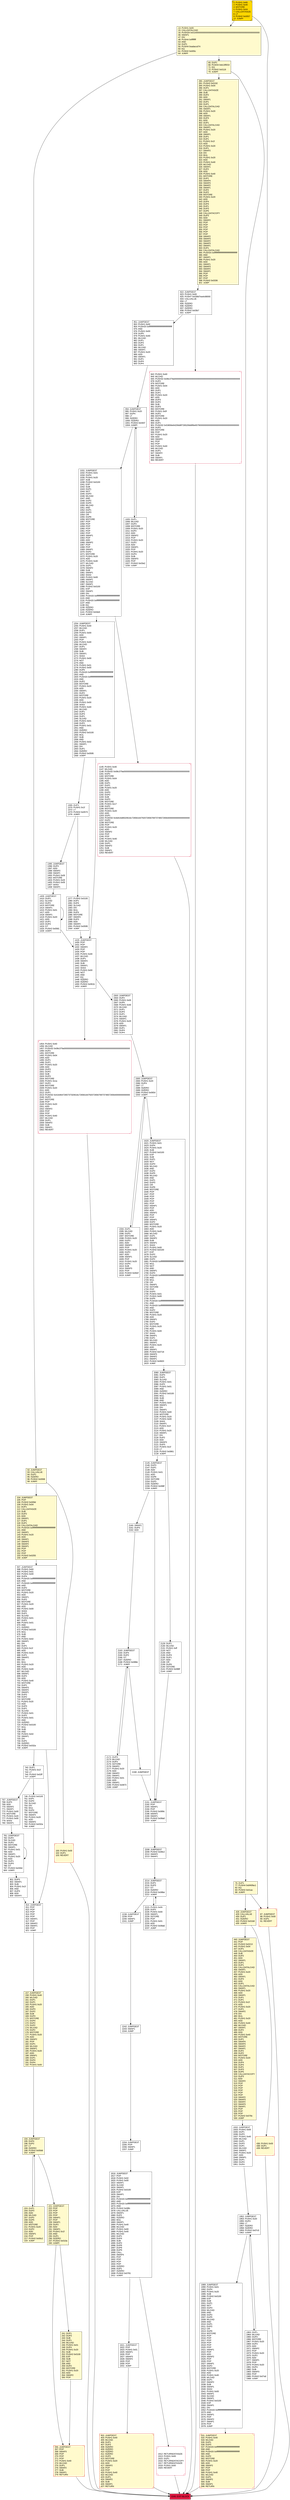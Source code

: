 digraph G {
bgcolor=transparent rankdir=UD;
node [shape=box style=filled color=black fillcolor=white fontname=arial fontcolor=black];
1921 [label="1921: JUMPDEST\l1922: POP\l1923: PUSH1 0x01\l1925: SWAP1\l1926: POP\l1927: SWAP3\l1928: SWAP2\l1929: POP\l1930: POP\l1931: JUMP\l" ];
1952 [label="1952: JUMPDEST\l1953: PUSH1 0x20\l1955: DUP4\l1956: LT\l1957: ISZERO\l1958: ISZERO\l1959: PUSH2 0x07c5\l1962: JUMPI\l" ];
266 [label="266: JUMPDEST\l267: POP\l268: SWAP3\l269: POP\l270: POP\l271: POP\l272: PUSH1 0x40\l274: MLOAD\l275: DUP1\l276: SWAP2\l277: SUB\l278: SWAP1\l279: RETURN\l" fillcolor=lemonchiffon shape=Msquare color=crimson ];
2214 [label="2214: JUMPDEST\l2215: DUP1\l2216: DUP3\l2217: GT\l2218: ISZERO\l2219: PUSH2 0x08be\l2222: JUMPI\l" ];
2223 [label="2223: PUSH1 0x00\l2225: DUP2\l2226: PUSH1 0x00\l2228: SWAP1\l2229: SSTORE\l2230: POP\l2231: PUSH1 0x01\l2233: ADD\l2234: PUSH2 0x08a6\l2237: JUMP\l" ];
436 [label="436: PUSH1 0x00\l438: DUP1\l439: REVERT\l" fillcolor=lemonchiffon shape=Msquare color=crimson ];
822 [label="822: JUMPDEST\l823: PUSH1 0x00\l825: PUSH7 0x038d7ea4c68000\l833: CALLVALUE\l834: LT\l835: ISZERO\l836: ISZERO\l837: ISZERO\l838: PUSH2 0x03b7\l841: JUMPI\l" ];
92 [label="92: JUMPDEST\l93: CALLVALUE\l94: DUP1\l95: ISZERO\l96: PUSH2 0x0068\l99: JUMPI\l" fillcolor=lemonchiffon ];
801 [label="801: DUP3\l802: SWAP1\l803: SUB\l804: PUSH1 0x1f\l806: AND\l807: DUP3\l808: ADD\l809: SWAP2\l" ];
781 [label="781: JUMPDEST\l782: DUP2\l783: SLOAD\l784: DUP2\l785: MSTORE\l786: SWAP1\l787: PUSH1 0x01\l789: ADD\l790: SWAP1\l791: PUSH1 0x20\l793: ADD\l794: DUP1\l795: DUP4\l796: GT\l797: PUSH2 0x030d\l800: JUMPI\l" ];
2080 [label="2080: JUMPDEST\l2081: DUP3\l2082: DUP1\l2083: SLOAD\l2084: PUSH1 0x01\l2086: DUP2\l2087: PUSH1 0x01\l2089: AND\l2090: ISZERO\l2091: PUSH2 0x0100\l2094: MUL\l2095: SUB\l2096: AND\l2097: PUSH1 0x02\l2099: SWAP1\l2100: DIV\l2101: SWAP1\l2102: PUSH1 0x00\l2104: MSTORE\l2105: PUSH1 0x20\l2107: PUSH1 0x00\l2109: SHA3\l2110: SWAP1\l2111: PUSH1 0x1f\l2113: ADD\l2114: PUSH1 0x20\l2116: SWAP1\l2117: DIV\l2118: DUP2\l2119: ADD\l2120: SWAP3\l2121: DUP3\l2122: PUSH1 0x1f\l2124: LT\l2125: PUSH2 0x0861\l2128: JUMPI\l" ];
748 [label="748: PUSH2 0x0100\l751: DUP1\l752: DUP4\l753: SLOAD\l754: DIV\l755: MUL\l756: DUP4\l757: MSTORE\l758: SWAP2\l759: PUSH1 0x20\l761: ADD\l762: SWAP2\l763: PUSH2 0x032a\l766: JUMP\l" ];
2163 [label="2163: JUMPDEST\l2164: DUP3\l2165: DUP2\l2166: GT\l2167: ISZERO\l2168: PUSH2 0x088e\l2171: JUMPI\l" ];
65 [label="65: DUP1\l66: PUSH4 0xb13f5f19\l71: EQ\l72: PUSH2 0x0118\l75: JUMPI\l" fillcolor=lemonchiffon ];
951 [label="951: JUMPDEST\l952: PUSH1 0x00\l954: PUSH20 0xffffffffffffffffffffffffffffffffffffffff\l975: AND\l976: PUSH1 0x00\l978: DUP5\l979: PUSH1 0x40\l981: MLOAD\l982: DUP1\l983: DUP3\l984: DUP1\l985: MLOAD\l986: SWAP1\l987: PUSH1 0x20\l989: ADD\l990: SWAP1\l991: DUP1\l992: DUP4\l993: DUP4\l" ];
1583 [label="1583: JUMPDEST\l1584: PUSH1 0x20\l1586: DUP4\l1587: LT\l1588: ISZERO\l1589: ISZERO\l1590: PUSH2 0x0654\l1593: JUMPI\l" ];
2129 [label="2129: DUP1\l2130: MLOAD\l2131: PUSH1 0xff\l2133: NOT\l2134: AND\l2135: DUP4\l2136: DUP1\l2137: ADD\l2138: OR\l2139: DUP6\l2140: SSTORE\l2141: PUSH2 0x088f\l2144: JUMP\l" ];
157 [label="157: JUMPDEST\l158: PUSH1 0x40\l160: MLOAD\l161: DUP1\l162: DUP1\l163: PUSH1 0x20\l165: ADD\l166: DUP3\l167: DUP2\l168: SUB\l169: DUP3\l170: MSTORE\l171: DUP4\l172: DUP2\l173: DUP2\l174: MLOAD\l175: DUP2\l176: MSTORE\l177: PUSH1 0x20\l179: ADD\l180: SWAP2\l181: POP\l182: DUP1\l183: MLOAD\l184: SWAP1\l185: PUSH1 0x20\l187: ADD\l188: SWAP1\l189: DUP1\l190: DUP4\l191: DUP4\l192: PUSH1 0x00\l" fillcolor=lemonchiffon ];
402 [label="402: JUMPDEST\l403: PUSH1 0x40\l405: MLOAD\l406: DUP1\l407: DUP3\l408: ISZERO\l409: ISZERO\l410: ISZERO\l411: ISZERO\l412: DUP2\l413: MSTORE\l414: PUSH1 0x20\l416: ADD\l417: SWAP2\l418: POP\l419: POP\l420: PUSH1 0x40\l422: MLOAD\l423: DUP1\l424: SWAP2\l425: SUB\l426: SWAP1\l427: RETURN\l" fillcolor=lemonchiffon shape=Msquare color=crimson ];
810 [label="810: JUMPDEST\l811: POP\l812: POP\l813: POP\l814: POP\l815: POP\l816: SWAP1\l817: POP\l818: SWAP2\l819: SWAP1\l820: POP\l821: JUMP\l" ];
1145 [label="1145: PUSH1 0x40\l1147: MLOAD\l1148: PUSH32 0x08c379a000000000000000000000000000000000000000000000000000000000\l1181: DUP2\l1182: MSTORE\l1183: PUSH1 0x04\l1185: ADD\l1186: DUP1\l1187: DUP1\l1188: PUSH1 0x20\l1190: ADD\l1191: DUP3\l1192: DUP2\l1193: SUB\l1194: DUP3\l1195: MSTORE\l1196: PUSH1 0x17\l1198: DUP2\l1199: MSTORE\l1200: PUSH1 0x20\l1202: ADD\l1203: DUP1\l1204: PUSH32 0x4e616d6520616c72656164792072656769737465726564000000000000000000\l1237: DUP2\l1238: MSTORE\l1239: POP\l1240: PUSH1 0x20\l1242: ADD\l1243: SWAP2\l1244: POP\l1245: POP\l1246: PUSH1 0x40\l1248: MLOAD\l1249: DUP1\l1250: SWAP2\l1251: SUB\l1252: SWAP1\l1253: REVERT\l" shape=Msquare color=crimson ];
194 [label="194: JUMPDEST\l195: DUP4\l196: DUP2\l197: LT\l198: ISZERO\l199: PUSH2 0x00dd\l202: JUMPI\l" fillcolor=lemonchiffon ];
1409 [label="1409: JUMPDEST\l1410: DUP2\l1411: SLOAD\l1412: DUP2\l1413: MSTORE\l1414: SWAP1\l1415: PUSH1 0x01\l1417: ADD\l1418: SWAP1\l1419: PUSH1 0x20\l1421: ADD\l1422: DUP1\l1423: DUP4\l1424: GT\l1425: PUSH2 0x0581\l1428: JUMPI\l" ];
0 [label="0: PUSH1 0x80\l2: PUSH1 0x40\l4: MSTORE\l5: PUSH1 0x04\l7: CALLDATASIZE\l8: LT\l9: PUSH2 0x0057\l12: JUMPI\l" fillcolor=lemonchiffon shape=Msquare fillcolor=gold ];
203 [label="203: DUP1\l204: DUP3\l205: ADD\l206: MLOAD\l207: DUP2\l208: DUP5\l209: ADD\l210: MSTORE\l211: PUSH1 0x20\l213: DUP2\l214: ADD\l215: SWAP1\l216: POP\l217: PUSH2 0x00c2\l220: JUMP\l" fillcolor=lemonchiffon ];
221 [label="221: JUMPDEST\l222: POP\l223: POP\l224: POP\l225: POP\l226: SWAP1\l227: POP\l228: SWAP1\l229: DUP2\l230: ADD\l231: SWAP1\l232: PUSH1 0x1f\l234: AND\l235: DUP1\l236: ISZERO\l237: PUSH2 0x010a\l240: JUMPI\l" fillcolor=lemonchiffon ];
531 [label="531: JUMPDEST\l532: PUSH1 0x40\l534: MLOAD\l535: DUP1\l536: DUP3\l537: PUSH20 0xffffffffffffffffffffffffffffffffffffffff\l558: AND\l559: PUSH20 0xffffffffffffffffffffffffffffffffffffffff\l580: AND\l581: DUP2\l582: MSTORE\l583: PUSH1 0x20\l585: ADD\l586: SWAP2\l587: POP\l588: POP\l589: PUSH1 0x40\l591: MLOAD\l592: DUP1\l593: SWAP2\l594: SUB\l595: SWAP1\l596: RETURN\l" fillcolor=lemonchiffon shape=Msquare color=crimson ];
13 [label="13: PUSH1 0x00\l15: CALLDATALOAD\l16: PUSH29 0x0100000000000000000000000000000000000000000000000000000000\l46: SWAP1\l47: DIV\l48: PUSH4 0xffffffff\l53: AND\l54: DUP1\l55: PUSH4 0xadaccd74\l60: EQ\l61: PUSH2 0x005c\l64: JUMPI\l" fillcolor=lemonchiffon ];
2190 [label="2190: JUMPDEST\l" ];
1620 [label="1620: JUMPDEST\l1621: PUSH1 0x01\l1623: DUP4\l1624: PUSH1 0x20\l1626: SUB\l1627: PUSH2 0x0100\l1630: EXP\l1631: SUB\l1632: DUP1\l1633: NOT\l1634: DUP3\l1635: MLOAD\l1636: AND\l1637: DUP2\l1638: DUP5\l1639: MLOAD\l1640: AND\l1641: DUP1\l1642: DUP3\l1643: OR\l1644: DUP6\l1645: MSTORE\l1646: POP\l1647: POP\l1648: POP\l1649: POP\l1650: POP\l1651: POP\l1652: SWAP1\l1653: POP\l1654: ADD\l1655: SWAP2\l1656: POP\l1657: POP\l1658: SWAP1\l1659: DUP2\l1660: MSTORE\l1661: PUSH1 0x20\l1663: ADD\l1664: PUSH1 0x40\l1666: MLOAD\l1667: DUP1\l1668: SWAP2\l1669: SUB\l1670: SWAP1\l1671: SHA3\l1672: PUSH1 0x00\l1674: PUSH2 0x0100\l1677: EXP\l1678: DUP2\l1679: SLOAD\l1680: DUP2\l1681: PUSH20 0xffffffffffffffffffffffffffffffffffffffff\l1702: MUL\l1703: NOT\l1704: AND\l1705: SWAP1\l1706: DUP4\l1707: PUSH20 0xffffffffffffffffffffffffffffffffffffffff\l1728: AND\l1729: MUL\l1730: OR\l1731: SWAP1\l1732: SSTORE\l1733: POP\l1734: DUP3\l1735: PUSH1 0x01\l1737: PUSH1 0x00\l1739: DUP5\l1740: PUSH20 0xffffffffffffffffffffffffffffffffffffffff\l1761: AND\l1762: PUSH20 0xffffffffffffffffffffffffffffffffffffffff\l1783: AND\l1784: DUP2\l1785: MSTORE\l1786: PUSH1 0x20\l1788: ADD\l1789: SWAP1\l1790: DUP2\l1791: MSTORE\l1792: PUSH1 0x20\l1794: ADD\l1795: PUSH1 0x00\l1797: SHA3\l1798: SWAP1\l1799: DUP1\l1800: MLOAD\l1801: SWAP1\l1802: PUSH1 0x20\l1804: ADD\l1805: SWAP1\l1806: PUSH2 0x0718\l1809: SWAP3\l1810: SWAP2\l1811: SWAP1\l1812: PUSH2 0x0820\l1815: JUMP\l" ];
2245 [label="2245: EXIT BLOCK\l" fillcolor=crimson ];
100 [label="100: PUSH1 0x00\l102: DUP1\l103: REVERT\l" fillcolor=lemonchiffon shape=Msquare color=crimson ];
2172 [label="2172: DUP3\l2173: MLOAD\l2174: DUP3\l2175: SSTORE\l2176: SWAP2\l2177: PUSH1 0x20\l2179: ADD\l2180: SWAP2\l2181: SWAP1\l2182: PUSH1 0x01\l2184: ADD\l2185: SWAP1\l2186: PUSH2 0x0873\l2189: JUMP\l" ];
2208 [label="2208: JUMPDEST\l2209: PUSH2 0x08c2\l2212: SWAP2\l2213: SWAP1\l" ];
1816 [label="1816: JUMPDEST\l1817: POP\l1818: PUSH1 0x02\l1820: PUSH1 0x00\l1822: SWAP1\l1823: SLOAD\l1824: SWAP1\l1825: PUSH2 0x0100\l1828: EXP\l1829: SWAP1\l1830: DIV\l1831: PUSH20 0xffffffffffffffffffffffffffffffffffffffff\l1852: AND\l1853: PUSH20 0xffffffffffffffffffffffffffffffffffffffff\l1874: AND\l1875: PUSH2 0x08fc\l1878: CALLVALUE\l1879: SWAP1\l1880: DUP2\l1881: ISZERO\l1882: MUL\l1883: SWAP1\l1884: PUSH1 0x40\l1886: MLOAD\l1887: PUSH1 0x00\l1889: PUSH1 0x40\l1891: MLOAD\l1892: DUP1\l1893: DUP4\l1894: SUB\l1895: DUP2\l1896: DUP6\l1897: DUP9\l1898: DUP9\l1899: CALL\l1900: SWAP4\l1901: POP\l1902: POP\l1903: POP\l1904: POP\l1905: ISZERO\l1906: DUP1\l1907: ISZERO\l1908: PUSH2 0x0781\l1911: JUMPI\l" ];
1254 [label="1254: JUMPDEST\l1255: PUSH1 0x40\l1257: MLOAD\l1258: DUP1\l1259: PUSH1 0x00\l1261: ADD\l1262: SWAP1\l1263: POP\l1264: PUSH1 0x40\l1266: MLOAD\l1267: DUP1\l1268: SWAP2\l1269: SUB\l1270: SWAP1\l1271: SHA3\l1272: PUSH1 0x00\l1274: NOT\l1275: AND\l1276: PUSH1 0x01\l1278: PUSH1 0x00\l1280: DUP5\l1281: PUSH20 0xffffffffffffffffffffffffffffffffffffffff\l1302: AND\l1303: PUSH20 0xffffffffffffffffffffffffffffffffffffffff\l1324: AND\l1325: DUP2\l1326: MSTORE\l1327: PUSH1 0x20\l1329: ADD\l1330: SWAP1\l1331: DUP2\l1332: MSTORE\l1333: PUSH1 0x20\l1335: ADD\l1336: PUSH1 0x00\l1338: SHA3\l1339: PUSH1 0x40\l1341: MLOAD\l1342: DUP1\l1343: DUP3\l1344: DUP1\l1345: SLOAD\l1346: PUSH1 0x01\l1348: DUP2\l1349: PUSH1 0x01\l1351: AND\l1352: ISZERO\l1353: PUSH2 0x0100\l1356: MUL\l1357: SUB\l1358: AND\l1359: PUSH1 0x02\l1361: SWAP1\l1362: DIV\l1363: DUP1\l1364: ISZERO\l1365: PUSH2 0x0595\l1368: JUMPI\l" ];
2204 [label="2204: JUMPDEST\l2205: POP\l2206: SWAP1\l2207: JUMP\l" ];
1963 [label="1963: DUP1\l1964: MLOAD\l1965: DUP3\l1966: MSTORE\l1967: PUSH1 0x20\l1969: DUP3\l1970: ADD\l1971: SWAP2\l1972: POP\l1973: PUSH1 0x20\l1975: DUP2\l1976: ADD\l1977: SWAP1\l1978: POP\l1979: PUSH1 0x20\l1981: DUP4\l1982: SUB\l1983: SWAP3\l1984: POP\l1985: PUSH2 0x07a0\l1988: JUMP\l" ];
1454 [label="1454: PUSH1 0x40\l1456: MLOAD\l1457: PUSH32 0x08c379a000000000000000000000000000000000000000000000000000000000\l1490: DUP2\l1491: MSTORE\l1492: PUSH1 0x04\l1494: ADD\l1495: DUP1\l1496: DUP1\l1497: PUSH1 0x20\l1499: ADD\l1500: DUP3\l1501: DUP2\l1502: SUB\l1503: DUP3\l1504: MSTORE\l1505: PUSH1 0x1a\l1507: DUP2\l1508: MSTORE\l1509: PUSH1 0x20\l1511: ADD\l1512: DUP1\l1513: PUSH32 0x4164647265737320616c72656164792072656769737465726564000000000000\l1546: DUP2\l1547: MSTORE\l1548: POP\l1549: PUSH1 0x20\l1551: ADD\l1552: SWAP2\l1553: POP\l1554: POP\l1555: PUSH1 0x40\l1557: MLOAD\l1558: DUP1\l1559: SWAP2\l1560: SUB\l1561: SWAP1\l1562: REVERT\l" shape=Msquare color=crimson ];
1429 [label="1429: JUMPDEST\l1430: POP\l1431: POP\l1432: SWAP2\l1433: POP\l1434: POP\l1435: PUSH1 0x40\l1437: MLOAD\l1438: DUP1\l1439: SWAP2\l1440: SUB\l1441: SWAP1\l1442: SHA3\l1443: PUSH1 0x00\l1445: NOT\l1446: AND\l1447: EQ\l1448: ISZERO\l1449: ISZERO\l1450: PUSH2 0x061b\l1453: JUMPI\l" ];
87 [label="87: JUMPDEST\l88: PUSH1 0x00\l90: DUP1\l91: REVERT\l" fillcolor=lemonchiffon shape=Msquare color=crimson ];
76 [label="76: DUP1\l77: PUSH4 0xbf40fac1\l82: EQ\l83: PUSH2 0x01ac\l86: JUMPI\l" fillcolor=lemonchiffon ];
1563 [label="1563: JUMPDEST\l1564: DUP2\l1565: PUSH1 0x00\l1567: DUP5\l1568: PUSH1 0x40\l1570: MLOAD\l1571: DUP1\l1572: DUP3\l1573: DUP1\l1574: MLOAD\l1575: SWAP1\l1576: PUSH1 0x20\l1578: ADD\l1579: SWAP1\l1580: DUP1\l1581: DUP4\l1582: DUP4\l" ];
2191 [label="2191: JUMPDEST\l2192: POP\l2193: SWAP1\l2194: POP\l2195: PUSH2 0x089c\l2198: SWAP2\l2199: SWAP1\l2200: PUSH2 0x08a0\l2203: JUMP\l" ];
1005 [label="1005: DUP1\l1006: MLOAD\l1007: DUP3\l1008: MSTORE\l1009: PUSH1 0x20\l1011: DUP3\l1012: ADD\l1013: SWAP2\l1014: POP\l1015: PUSH1 0x20\l1017: DUP2\l1018: ADD\l1019: SWAP1\l1020: POP\l1021: PUSH1 0x20\l1023: DUP4\l1024: SUB\l1025: SWAP3\l1026: POP\l1027: PUSH2 0x03e2\l1030: JUMP\l" ];
1369 [label="1369: DUP1\l1370: PUSH1 0x1f\l1372: LT\l1373: PUSH2 0x0573\l1376: JUMPI\l" ];
428 [label="428: JUMPDEST\l429: CALLVALUE\l430: DUP1\l431: ISZERO\l432: PUSH2 0x01b8\l435: JUMPI\l" fillcolor=lemonchiffon ];
1989 [label="1989: JUMPDEST\l1990: PUSH1 0x01\l1992: DUP4\l1993: PUSH1 0x20\l1995: SUB\l1996: PUSH2 0x0100\l1999: EXP\l2000: SUB\l2001: DUP1\l2002: NOT\l2003: DUP3\l2004: MLOAD\l2005: AND\l2006: DUP2\l2007: DUP5\l2008: MLOAD\l2009: AND\l2010: DUP1\l2011: DUP3\l2012: OR\l2013: DUP6\l2014: MSTORE\l2015: POP\l2016: POP\l2017: POP\l2018: POP\l2019: POP\l2020: POP\l2021: SWAP1\l2022: POP\l2023: ADD\l2024: SWAP2\l2025: POP\l2026: POP\l2027: SWAP1\l2028: DUP2\l2029: MSTORE\l2030: PUSH1 0x20\l2032: ADD\l2033: PUSH1 0x40\l2035: MLOAD\l2036: DUP1\l2037: SWAP2\l2038: SUB\l2039: SWAP1\l2040: SHA3\l2041: PUSH1 0x00\l2043: SWAP1\l2044: SLOAD\l2045: SWAP1\l2046: PUSH2 0x0100\l2049: EXP\l2050: SWAP1\l2051: DIV\l2052: PUSH20 0xffffffffffffffffffffffffffffffffffffffff\l2073: AND\l2074: SWAP1\l2075: POP\l2076: SWAP2\l2077: SWAP1\l2078: POP\l2079: JUMP\l" ];
1031 [label="1031: JUMPDEST\l1032: PUSH1 0x01\l1034: DUP4\l1035: PUSH1 0x20\l1037: SUB\l1038: PUSH2 0x0100\l1041: EXP\l1042: SUB\l1043: DUP1\l1044: NOT\l1045: DUP3\l1046: MLOAD\l1047: AND\l1048: DUP2\l1049: DUP5\l1050: MLOAD\l1051: AND\l1052: DUP1\l1053: DUP3\l1054: OR\l1055: DUP6\l1056: MSTORE\l1057: POP\l1058: POP\l1059: POP\l1060: POP\l1061: POP\l1062: POP\l1063: SWAP1\l1064: POP\l1065: ADD\l1066: SWAP2\l1067: POP\l1068: POP\l1069: SWAP1\l1070: DUP2\l1071: MSTORE\l1072: PUSH1 0x20\l1074: ADD\l1075: PUSH1 0x40\l1077: MLOAD\l1078: DUP1\l1079: SWAP2\l1080: SUB\l1081: SWAP1\l1082: SHA3\l1083: PUSH1 0x00\l1085: SWAP1\l1086: SLOAD\l1087: SWAP1\l1088: PUSH2 0x0100\l1091: EXP\l1092: SWAP1\l1093: DIV\l1094: PUSH20 0xffffffffffffffffffffffffffffffffffffffff\l1115: AND\l1116: PUSH20 0xffffffffffffffffffffffffffffffffffffffff\l1137: AND\l1138: EQ\l1139: ISZERO\l1140: ISZERO\l1141: PUSH2 0x04e6\l1144: JUMPI\l" ];
1932 [label="1932: JUMPDEST\l1933: PUSH1 0x00\l1935: DUP1\l1936: DUP3\l1937: PUSH1 0x40\l1939: MLOAD\l1940: DUP1\l1941: DUP3\l1942: DUP1\l1943: MLOAD\l1944: SWAP1\l1945: PUSH1 0x20\l1947: ADD\l1948: SWAP1\l1949: DUP1\l1950: DUP4\l1951: DUP4\l" ];
994 [label="994: JUMPDEST\l995: PUSH1 0x20\l997: DUP4\l998: LT\l999: ISZERO\l1000: ISZERO\l1001: PUSH2 0x0407\l1004: JUMPI\l" ];
1912 [label="1912: RETURNDATASIZE\l1913: PUSH1 0x00\l1915: DUP1\l1916: RETURNDATACOPY\l1917: RETURNDATASIZE\l1918: PUSH1 0x00\l1920: REVERT\l" shape=Msquare color=crimson ];
767 [label="767: JUMPDEST\l768: DUP3\l769: ADD\l770: SWAP2\l771: SWAP1\l772: PUSH1 0x00\l774: MSTORE\l775: PUSH1 0x20\l777: PUSH1 0x00\l779: SHA3\l780: SWAP1\l" ];
104 [label="104: JUMPDEST\l105: POP\l106: PUSH2 0x009d\l109: PUSH1 0x04\l111: DUP1\l112: CALLDATASIZE\l113: SUB\l114: DUP2\l115: ADD\l116: SWAP1\l117: DUP1\l118: DUP1\l119: CALLDATALOAD\l120: PUSH20 0xffffffffffffffffffffffffffffffffffffffff\l141: AND\l142: SWAP1\l143: PUSH1 0x20\l145: ADD\l146: SWAP1\l147: SWAP3\l148: SWAP2\l149: SWAP1\l150: POP\l151: POP\l152: POP\l153: PUSH2 0x0255\l156: JUMP\l" fillcolor=lemonchiffon ];
1395 [label="1395: JUMPDEST\l1396: DUP3\l1397: ADD\l1398: SWAP2\l1399: SWAP1\l1400: PUSH1 0x00\l1402: MSTORE\l1403: PUSH1 0x20\l1405: PUSH1 0x00\l1407: SHA3\l1408: SWAP1\l" ];
842 [label="842: PUSH1 0x40\l844: MLOAD\l845: PUSH32 0x08c379a000000000000000000000000000000000000000000000000000000000\l878: DUP2\l879: MSTORE\l880: PUSH1 0x04\l882: ADD\l883: DUP1\l884: DUP1\l885: PUSH1 0x20\l887: ADD\l888: DUP3\l889: DUP2\l890: SUB\l891: DUP3\l892: MSTORE\l893: PUSH1 0x0f\l895: DUP2\l896: MSTORE\l897: PUSH1 0x20\l899: ADD\l900: DUP1\l901: PUSH32 0x53656e64206d6f7265206d6f6e65790000000000000000000000000000000000\l934: DUP2\l935: MSTORE\l936: POP\l937: PUSH1 0x20\l939: ADD\l940: SWAP2\l941: POP\l942: POP\l943: PUSH1 0x40\l945: MLOAD\l946: DUP1\l947: SWAP2\l948: SUB\l949: SWAP1\l950: REVERT\l" shape=Msquare color=crimson ];
597 [label="597: JUMPDEST\l598: PUSH1 0x60\l600: PUSH1 0x01\l602: PUSH1 0x00\l604: DUP4\l605: PUSH20 0xffffffffffffffffffffffffffffffffffffffff\l626: AND\l627: PUSH20 0xffffffffffffffffffffffffffffffffffffffff\l648: AND\l649: DUP2\l650: MSTORE\l651: PUSH1 0x20\l653: ADD\l654: SWAP1\l655: DUP2\l656: MSTORE\l657: PUSH1 0x20\l659: ADD\l660: PUSH1 0x00\l662: SHA3\l663: DUP1\l664: SLOAD\l665: PUSH1 0x01\l667: DUP2\l668: PUSH1 0x01\l670: AND\l671: ISZERO\l672: PUSH2 0x0100\l675: MUL\l676: SUB\l677: AND\l678: PUSH1 0x02\l680: SWAP1\l681: DIV\l682: DUP1\l683: PUSH1 0x1f\l685: ADD\l686: PUSH1 0x20\l688: DUP1\l689: SWAP2\l690: DIV\l691: MUL\l692: PUSH1 0x20\l694: ADD\l695: PUSH1 0x40\l697: MLOAD\l698: SWAP1\l699: DUP2\l700: ADD\l701: PUSH1 0x40\l703: MSTORE\l704: DUP1\l705: SWAP3\l706: SWAP2\l707: SWAP1\l708: DUP2\l709: DUP2\l710: MSTORE\l711: PUSH1 0x20\l713: ADD\l714: DUP3\l715: DUP1\l716: SLOAD\l717: PUSH1 0x01\l719: DUP2\l720: PUSH1 0x01\l722: AND\l723: ISZERO\l724: PUSH2 0x0100\l727: MUL\l728: SUB\l729: AND\l730: PUSH1 0x02\l732: SWAP1\l733: DIV\l734: DUP1\l735: ISZERO\l736: PUSH2 0x032a\l739: JUMPI\l" ];
1377 [label="1377: PUSH2 0x0100\l1380: DUP1\l1381: DUP4\l1382: SLOAD\l1383: DIV\l1384: MUL\l1385: DUP4\l1386: MSTORE\l1387: SWAP2\l1388: DUP3\l1389: ADD\l1390: SWAP2\l1391: PUSH2 0x0595\l1394: JUMP\l" ];
440 [label="440: JUMPDEST\l441: POP\l442: PUSH2 0x0213\l445: PUSH1 0x04\l447: DUP1\l448: CALLDATASIZE\l449: SUB\l450: DUP2\l451: ADD\l452: SWAP1\l453: DUP1\l454: DUP1\l455: CALLDATALOAD\l456: SWAP1\l457: PUSH1 0x20\l459: ADD\l460: SWAP1\l461: DUP3\l462: ADD\l463: DUP1\l464: CALLDATALOAD\l465: SWAP1\l466: PUSH1 0x20\l468: ADD\l469: SWAP1\l470: DUP1\l471: DUP1\l472: PUSH1 0x1f\l474: ADD\l475: PUSH1 0x20\l477: DUP1\l478: SWAP2\l479: DIV\l480: MUL\l481: PUSH1 0x20\l483: ADD\l484: PUSH1 0x40\l486: MLOAD\l487: SWAP1\l488: DUP2\l489: ADD\l490: PUSH1 0x40\l492: MSTORE\l493: DUP1\l494: SWAP4\l495: SWAP3\l496: SWAP2\l497: SWAP1\l498: DUP2\l499: DUP2\l500: MSTORE\l501: PUSH1 0x20\l503: ADD\l504: DUP4\l505: DUP4\l506: DUP1\l507: DUP3\l508: DUP5\l509: CALLDATACOPY\l510: DUP3\l511: ADD\l512: SWAP2\l513: POP\l514: POP\l515: POP\l516: POP\l517: POP\l518: POP\l519: SWAP2\l520: SWAP3\l521: SWAP2\l522: SWAP3\l523: SWAP1\l524: POP\l525: POP\l526: POP\l527: PUSH2 0x078c\l530: JUMP\l" fillcolor=lemonchiffon ];
2145 [label="2145: JUMPDEST\l2146: DUP3\l2147: DUP1\l2148: ADD\l2149: PUSH1 0x01\l2151: ADD\l2152: DUP6\l2153: SSTORE\l2154: DUP3\l2155: ISZERO\l2156: PUSH2 0x088f\l2159: JUMPI\l" ];
2238 [label="2238: JUMPDEST\l2239: POP\l2240: SWAP1\l2241: JUMP\l" ];
740 [label="740: DUP1\l741: PUSH1 0x1f\l743: LT\l744: PUSH2 0x02ff\l747: JUMPI\l" ];
2160 [label="2160: SWAP2\l2161: DUP3\l2162: ADD\l" ];
2242 [label="2242: JUMPDEST\l2243: SWAP1\l2244: JUMP\l" ];
241 [label="241: DUP1\l242: DUP3\l243: SUB\l244: DUP1\l245: MLOAD\l246: PUSH1 0x01\l248: DUP4\l249: PUSH1 0x20\l251: SUB\l252: PUSH2 0x0100\l255: EXP\l256: SUB\l257: NOT\l258: AND\l259: DUP2\l260: MSTORE\l261: PUSH1 0x20\l263: ADD\l264: SWAP2\l265: POP\l" fillcolor=lemonchiffon ];
1594 [label="1594: DUP1\l1595: MLOAD\l1596: DUP3\l1597: MSTORE\l1598: PUSH1 0x20\l1600: DUP3\l1601: ADD\l1602: SWAP2\l1603: POP\l1604: PUSH1 0x20\l1606: DUP2\l1607: ADD\l1608: SWAP1\l1609: POP\l1610: PUSH1 0x20\l1612: DUP4\l1613: SUB\l1614: SWAP3\l1615: POP\l1616: PUSH2 0x062f\l1619: JUMP\l" ];
280 [label="280: JUMPDEST\l281: PUSH2 0x0192\l284: PUSH1 0x04\l286: DUP1\l287: CALLDATASIZE\l288: SUB\l289: DUP2\l290: ADD\l291: SWAP1\l292: DUP1\l293: DUP1\l294: CALLDATALOAD\l295: SWAP1\l296: PUSH1 0x20\l298: ADD\l299: SWAP1\l300: DUP3\l301: ADD\l302: DUP1\l303: CALLDATALOAD\l304: SWAP1\l305: PUSH1 0x20\l307: ADD\l308: SWAP1\l309: DUP1\l310: DUP1\l311: PUSH1 0x1f\l313: ADD\l314: PUSH1 0x20\l316: DUP1\l317: SWAP2\l318: DIV\l319: MUL\l320: PUSH1 0x20\l322: ADD\l323: PUSH1 0x40\l325: MLOAD\l326: SWAP1\l327: DUP2\l328: ADD\l329: PUSH1 0x40\l331: MSTORE\l332: DUP1\l333: SWAP4\l334: SWAP3\l335: SWAP2\l336: SWAP1\l337: DUP2\l338: DUP2\l339: MSTORE\l340: PUSH1 0x20\l342: ADD\l343: DUP4\l344: DUP4\l345: DUP1\l346: DUP3\l347: DUP5\l348: CALLDATACOPY\l349: DUP3\l350: ADD\l351: SWAP2\l352: POP\l353: POP\l354: POP\l355: POP\l356: POP\l357: POP\l358: SWAP2\l359: SWAP3\l360: SWAP2\l361: SWAP3\l362: SWAP1\l363: DUP1\l364: CALLDATALOAD\l365: PUSH20 0xffffffffffffffffffffffffffffffffffffffff\l386: AND\l387: SWAP1\l388: PUSH1 0x20\l390: ADD\l391: SWAP1\l392: SWAP3\l393: SWAP2\l394: SWAP1\l395: POP\l396: POP\l397: POP\l398: PUSH2 0x0336\l401: JUMP\l" fillcolor=lemonchiffon ];
100 -> 2245;
781 -> 781;
1409 -> 1409;
76 -> 87;
104 -> 597;
781 -> 801;
194 -> 203;
194 -> 221;
203 -> 194;
531 -> 2245;
2214 -> 2223;
2223 -> 2214;
1429 -> 1563;
2080 -> 2129;
76 -> 428;
1454 -> 2245;
2204 -> 1816;
440 -> 1932;
1031 -> 1254;
2191 -> 2208;
157 -> 194;
2190 -> 2191;
1254 -> 1369;
87 -> 2245;
740 -> 767;
748 -> 810;
810 -> 157;
2238 -> 2242;
1989 -> 531;
1254 -> 1429;
597 -> 740;
1429 -> 1454;
2145 -> 2160;
1816 -> 1912;
1912 -> 2245;
801 -> 810;
1921 -> 402;
221 -> 266;
842 -> 2245;
428 -> 440;
1369 -> 1395;
1369 -> 1377;
2145 -> 2191;
994 -> 1005;
1005 -> 994;
2242 -> 2204;
1377 -> 1429;
994 -> 1031;
822 -> 951;
1952 -> 1963;
1963 -> 1952;
1816 -> 1921;
221 -> 241;
428 -> 436;
951 -> 994;
2080 -> 2145;
436 -> 2245;
1395 -> 1409;
740 -> 748;
1952 -> 1989;
1583 -> 1594;
1594 -> 1583;
2160 -> 2163;
266 -> 2245;
2208 -> 2214;
597 -> 810;
65 -> 280;
13 -> 92;
92 -> 100;
2163 -> 2172;
2172 -> 2163;
13 -> 65;
1620 -> 2080;
2163 -> 2190;
241 -> 266;
1031 -> 1145;
1409 -> 1429;
280 -> 822;
402 -> 2245;
0 -> 87;
1583 -> 1620;
1932 -> 1952;
65 -> 76;
1145 -> 2245;
92 -> 104;
767 -> 781;
2129 -> 2191;
2214 -> 2238;
822 -> 842;
1563 -> 1583;
0 -> 13;
}